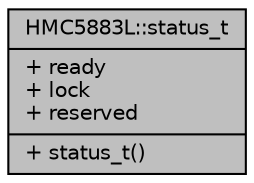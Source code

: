 digraph "HMC5883L::status_t"
{
  edge [fontname="Helvetica",fontsize="10",labelfontname="Helvetica",labelfontsize="10"];
  node [fontname="Helvetica",fontsize="10",shape=record];
  Node1 [label="{HMC5883L::status_t\n|+ ready\l+ lock\l+ reserved\l|+ status_t()\l}",height=0.2,width=0.4,color="black", fillcolor="grey75", style="filled", fontcolor="black"];
}
